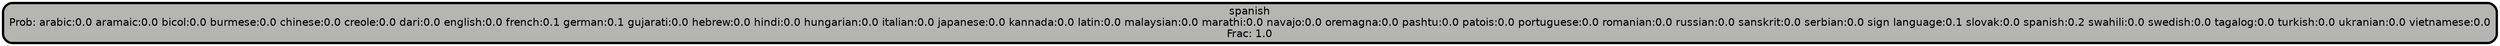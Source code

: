 graph Tree {
node [shape=box, style="filled, rounded",color="black",penwidth="3",fontcolor="black",                 fontname=helvetica] ;
graph [ranksep="0 equally", splines=straight,                 bgcolor=transparent, dpi=200] ;
edge [fontname=helvetica, color=black] ;
0 [label="spanish
Prob: arabic:0.0 aramaic:0.0 bicol:0.0 burmese:0.0 chinese:0.0 creole:0.0 dari:0.0 english:0.0 french:0.1 german:0.1 gujarati:0.0 hebrew:0.0 hindi:0.0 hungarian:0.0 italian:0.0 japanese:0.0 kannada:0.0 latin:0.0 malaysian:0.0 marathi:0.0 navajo:0.0 oremagna:0.0 pashtu:0.0 patois:0.0 portuguese:0.0 romanian:0.0 russian:0.0 sanskrit:0.0 serbian:0.0 sign language:0.1 slovak:0.0 spanish:0.2 swahili:0.0 swedish:0.0 tagalog:0.0 turkish:0.0 ukranian:0.0 vietnamese:0.0
Frac: 1.0", fillcolor="#b5b5b2"] ;
{rank = same;}}